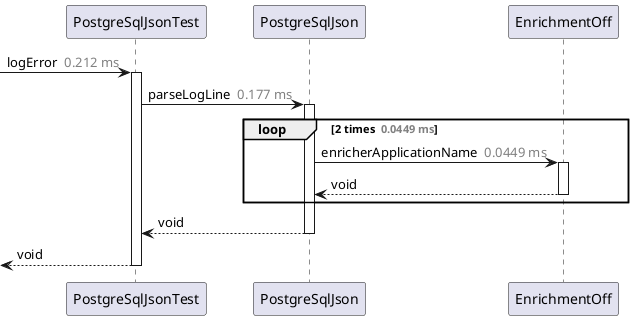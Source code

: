 @startuml

participant PostgreSqlJsonTest as "PostgreSqlJsonTest"
participant PostgreSqlJson as "PostgreSqlJson"
participant EnrichmentOff as "EnrichmentOff"
  [->PostgreSqlJsonTest: logError <color:gray> 0.212 ms</color>
  activate PostgreSqlJsonTest
    PostgreSqlJsonTest->PostgreSqlJson: parseLogLine <color:gray> 0.177 ms</color>
    activate PostgreSqlJson
      Loop 2 times <color:gray> 0.0449 ms</color>
        PostgreSqlJson->EnrichmentOff: enricherApplicationName <color:gray> 0.0449 ms</color>
        activate EnrichmentOff
        PostgreSqlJson<--EnrichmentOff: void
        deactivate EnrichmentOff
      End
    PostgreSqlJsonTest<--PostgreSqlJson: void
    deactivate PostgreSqlJson
  [<--PostgreSqlJsonTest: void
  deactivate PostgreSqlJsonTest
@enduml